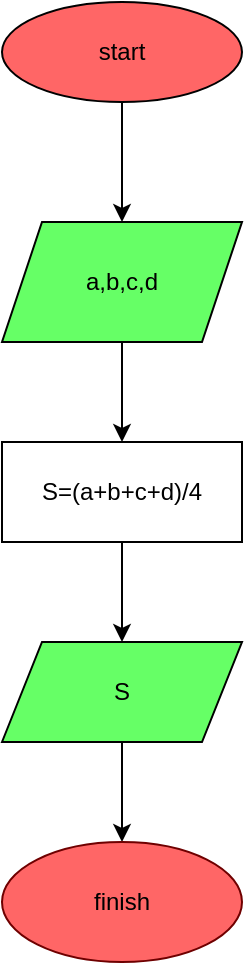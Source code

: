 <mxfile>
    <diagram id="9qVQxOduiDPzg1Mq8skB" name="Page-1">
        <mxGraphModel dx="519" dy="262" grid="1" gridSize="10" guides="1" tooltips="1" connect="1" arrows="1" fold="1" page="1" pageScale="1" pageWidth="827" pageHeight="1169" math="0" shadow="0">
            <root>
                <mxCell id="0"/>
                <mxCell id="1" parent="0"/>
                <mxCell id="4" value="" style="edgeStyle=none;html=1;" parent="1" source="2" target="3" edge="1">
                    <mxGeometry relative="1" as="geometry"/>
                </mxCell>
                <mxCell id="2" value="start" style="ellipse;whiteSpace=wrap;html=1;fillColor=#FF6666;" parent="1" vertex="1">
                    <mxGeometry x="100" y="30" width="120" height="50" as="geometry"/>
                </mxCell>
                <mxCell id="6" value="" style="edgeStyle=none;html=1;" parent="1" source="3" target="5" edge="1">
                    <mxGeometry relative="1" as="geometry"/>
                </mxCell>
                <mxCell id="3" value="&lt;font color=&quot;#000000&quot;&gt;a,b,c,d&lt;/font&gt;" style="shape=parallelogram;perimeter=parallelogramPerimeter;whiteSpace=wrap;html=1;fixedSize=1;fillColor=#66FF66;" parent="1" vertex="1">
                    <mxGeometry x="100" y="140" width="120" height="60" as="geometry"/>
                </mxCell>
                <mxCell id="8" value="" style="edgeStyle=none;html=1;" parent="1" source="5" target="7" edge="1">
                    <mxGeometry relative="1" as="geometry"/>
                </mxCell>
                <mxCell id="5" value="S=(a+b+c+d)/4" style="whiteSpace=wrap;html=1;" parent="1" vertex="1">
                    <mxGeometry x="100" y="250" width="120" height="50" as="geometry"/>
                </mxCell>
                <mxCell id="10" value="" style="edgeStyle=none;html=1;" parent="1" source="7" target="9" edge="1">
                    <mxGeometry relative="1" as="geometry"/>
                </mxCell>
                <mxCell id="7" value="&lt;font color=&quot;#000000&quot;&gt;S&lt;/font&gt;" style="shape=parallelogram;perimeter=parallelogramPerimeter;whiteSpace=wrap;html=1;fixedSize=1;fillColor=#66FF66;" parent="1" vertex="1">
                    <mxGeometry x="100" y="350" width="120" height="50" as="geometry"/>
                </mxCell>
                <mxCell id="9" value="&lt;font color=&quot;#000000&quot;&gt;finish&lt;/font&gt;" style="ellipse;whiteSpace=wrap;html=1;fillColor=#FF6666;fontColor=#ffffff;strokeColor=#6F0000;" parent="1" vertex="1">
                    <mxGeometry x="100" y="450" width="120" height="60" as="geometry"/>
                </mxCell>
            </root>
        </mxGraphModel>
    </diagram>
</mxfile>